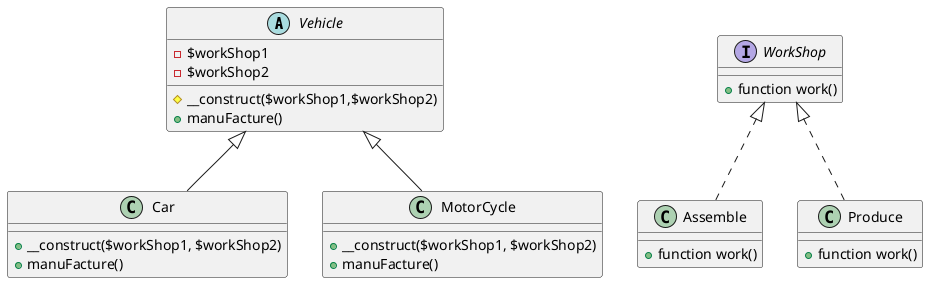 @startuml
abstract class Vehicle{
    - $workShop1
    - $workShop2
    # __construct($workShop1,$workShop2)
    + manuFacture()
}
class Car extends Vehicle{
    + __construct($workShop1, $workShop2)
    + manuFacture()
}

class MotorCycle extends Vehicle{
    + __construct($workShop1, $workShop2)
    + manuFacture()
}

interface WorkShop{
    + function work()
}

class Assemble implements WorkShop{
    + function work()
}
class Produce implements WorkShop{
    + function work()
}
@enduml